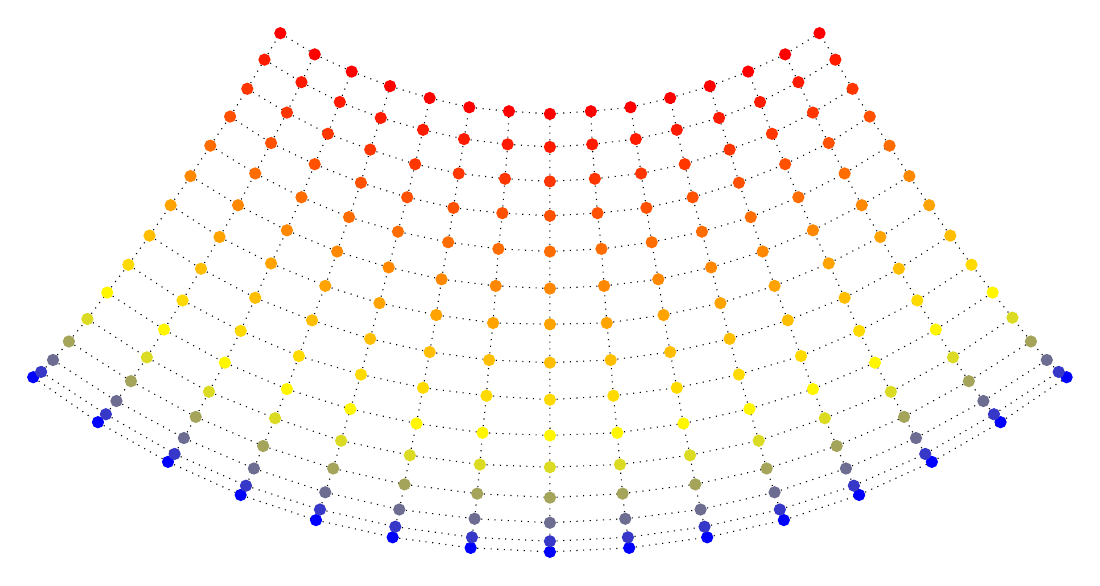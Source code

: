 % This file was created by matlab2tikz v0.2.2.
% Copyright (c) 2008--2012, Nico Schlömer <nico.schloemer@gmail.com>
% All rights reserved.
% 
% The latest updates can be retrieved from
%   http://www.mathworks.com/matlabcentral/fileexchange/22022-matlab2tikz
% where you can also make suggestions and rate matlab2tikz.
% 
% 
% 
\begin{tikzpicture}

% Axis at [0.13 0.11 0.78 0.63]
\begin{axis}[%
view={0}{90},
width=5.167in,
height=4.075in,
scale only axis,
xmin=-0.391, xmax=0.391,
ymin=-0.299, ymax=0.317,
hide x axis,
hide y axis]
\addplot [
color=black,
dotted,
forget plot
]
coordinates{
 (-0.391,-0.055)(-0.385,-0.051) 
};
\addplot [
color=black,
dotted,
forget plot
]
coordinates{
 (-0.385,-0.051)(-0.376,-0.042) 
};
\addplot [
color=black,
dotted,
forget plot
]
coordinates{
 (-0.376,-0.042)(-0.364,-0.028) 
};
\addplot [
color=black,
dotted,
forget plot
]
coordinates{
 (-0.364,-0.028)(-0.35,-0.011) 
};
\addplot [
color=black,
dotted,
forget plot
]
coordinates{
 (-0.35,-0.011)(-0.335,0.009) 
};
\addplot [
color=black,
dotted,
forget plot
]
coordinates{
 (-0.335,0.009)(-0.319,0.03) 
};
\addplot [
color=black,
dotted,
forget plot
]
coordinates{
 (-0.319,0.03)(-0.303,0.052) 
};
\addplot [
color=black,
dotted,
forget plot
]
coordinates{
 (-0.303,0.052)(-0.287,0.075) 
};
\addplot [
color=black,
dotted,
forget plot
]
coordinates{
 (-0.287,0.075)(-0.272,0.097) 
};
\addplot [
color=black,
dotted,
forget plot
]
coordinates{
 (-0.272,0.097)(-0.257,0.12) 
};
\addplot [
color=black,
dotted,
forget plot
]
coordinates{
 (-0.257,0.12)(-0.242,0.142) 
};
\addplot [
color=black,
dotted,
forget plot
]
coordinates{
 (-0.242,0.142)(-0.229,0.163) 
};
\addplot [
color=black,
dotted,
forget plot
]
coordinates{
 (-0.229,0.163)(-0.216,0.185) 
};
\addplot [
color=black,
dotted,
forget plot
]
coordinates{
 (-0.216,0.185)(-0.204,0.205) 
};
\addplot [
color=black,
dotted,
forget plot
]
coordinates{
 (-0.391,-0.055)(-0.342,-0.089) 
};
\addplot [
color=black,
dotted,
forget plot
]
coordinates{
 (-0.385,-0.051)(-0.336,-0.083) 
};
\addplot [
color=black,
dotted,
forget plot
]
coordinates{
 (-0.342,-0.089)(-0.336,-0.083) 
};
\addplot [
color=black,
dotted,
forget plot
]
coordinates{
 (-0.376,-0.042)(-0.328,-0.073) 
};
\addplot [
color=black,
dotted,
forget plot
]
coordinates{
 (-0.336,-0.083)(-0.328,-0.073) 
};
\addplot [
color=black,
dotted,
forget plot
]
coordinates{
 (-0.364,-0.028)(-0.317,-0.058) 
};
\addplot [
color=black,
dotted,
forget plot
]
coordinates{
 (-0.328,-0.073)(-0.317,-0.058) 
};
\addplot [
color=black,
dotted,
forget plot
]
coordinates{
 (-0.35,-0.011)(-0.305,-0.04) 
};
\addplot [
color=black,
dotted,
forget plot
]
coordinates{
 (-0.317,-0.058)(-0.305,-0.04) 
};
\addplot [
color=black,
dotted,
forget plot
]
coordinates{
 (-0.335,0.009)(-0.292,-0.019) 
};
\addplot [
color=black,
dotted,
forget plot
]
coordinates{
 (-0.305,-0.04)(-0.292,-0.019) 
};
\addplot [
color=black,
dotted,
forget plot
]
coordinates{
 (-0.319,0.03)(-0.278,0.003) 
};
\addplot [
color=black,
dotted,
forget plot
]
coordinates{
 (-0.292,-0.019)(-0.278,0.003) 
};
\addplot [
color=black,
dotted,
forget plot
]
coordinates{
 (-0.303,0.052)(-0.264,0.027) 
};
\addplot [
color=black,
dotted,
forget plot
]
coordinates{
 (-0.278,0.003)(-0.264,0.027) 
};
\addplot [
color=black,
dotted,
forget plot
]
coordinates{
 (-0.287,0.075)(-0.25,0.051) 
};
\addplot [
color=black,
dotted,
forget plot
]
coordinates{
 (-0.264,0.027)(-0.25,0.051) 
};
\addplot [
color=black,
dotted,
forget plot
]
coordinates{
 (-0.272,0.097)(-0.236,0.075) 
};
\addplot [
color=black,
dotted,
forget plot
]
coordinates{
 (-0.25,0.051)(-0.236,0.075) 
};
\addplot [
color=black,
dotted,
forget plot
]
coordinates{
 (-0.257,0.12)(-0.223,0.099) 
};
\addplot [
color=black,
dotted,
forget plot
]
coordinates{
 (-0.236,0.075)(-0.223,0.099) 
};
\addplot [
color=black,
dotted,
forget plot
]
coordinates{
 (-0.242,0.142)(-0.211,0.122) 
};
\addplot [
color=black,
dotted,
forget plot
]
coordinates{
 (-0.223,0.099)(-0.211,0.122) 
};
\addplot [
color=black,
dotted,
forget plot
]
coordinates{
 (-0.229,0.163)(-0.199,0.145) 
};
\addplot [
color=black,
dotted,
forget plot
]
coordinates{
 (-0.211,0.122)(-0.199,0.145) 
};
\addplot [
color=black,
dotted,
forget plot
]
coordinates{
 (-0.216,0.185)(-0.188,0.168) 
};
\addplot [
color=black,
dotted,
forget plot
]
coordinates{
 (-0.199,0.145)(-0.188,0.168) 
};
\addplot [
color=black,
dotted,
forget plot
]
coordinates{
 (-0.204,0.205)(-0.178,0.189) 
};
\addplot [
color=black,
dotted,
forget plot
]
coordinates{
 (-0.188,0.168)(-0.178,0.189) 
};
\addplot [
color=black,
dotted,
forget plot
]
coordinates{
 (-0.342,-0.089)(-0.289,-0.119) 
};
\addplot [
color=black,
dotted,
forget plot
]
coordinates{
 (-0.336,-0.083)(-0.284,-0.113) 
};
\addplot [
color=black,
dotted,
forget plot
]
coordinates{
 (-0.289,-0.119)(-0.284,-0.113) 
};
\addplot [
color=black,
dotted,
forget plot
]
coordinates{
 (-0.328,-0.073)(-0.277,-0.101) 
};
\addplot [
color=black,
dotted,
forget plot
]
coordinates{
 (-0.284,-0.113)(-0.277,-0.101) 
};
\addplot [
color=black,
dotted,
forget plot
]
coordinates{
 (-0.317,-0.058)(-0.268,-0.085) 
};
\addplot [
color=black,
dotted,
forget plot
]
coordinates{
 (-0.277,-0.101)(-0.268,-0.085) 
};
\addplot [
color=black,
dotted,
forget plot
]
coordinates{
 (-0.305,-0.04)(-0.258,-0.066) 
};
\addplot [
color=black,
dotted,
forget plot
]
coordinates{
 (-0.268,-0.085)(-0.258,-0.066) 
};
\addplot [
color=black,
dotted,
forget plot
]
coordinates{
 (-0.292,-0.019)(-0.246,-0.044) 
};
\addplot [
color=black,
dotted,
forget plot
]
coordinates{
 (-0.258,-0.066)(-0.246,-0.044) 
};
\addplot [
color=black,
dotted,
forget plot
]
coordinates{
 (-0.278,0.003)(-0.234,-0.02) 
};
\addplot [
color=black,
dotted,
forget plot
]
coordinates{
 (-0.246,-0.044)(-0.234,-0.02) 
};
\addplot [
color=black,
dotted,
forget plot
]
coordinates{
 (-0.264,0.027)(-0.223,0.005) 
};
\addplot [
color=black,
dotted,
forget plot
]
coordinates{
 (-0.234,-0.02)(-0.223,0.005) 
};
\addplot [
color=black,
dotted,
forget plot
]
coordinates{
 (-0.25,0.051)(-0.211,0.031) 
};
\addplot [
color=black,
dotted,
forget plot
]
coordinates{
 (-0.223,0.005)(-0.211,0.031) 
};
\addplot [
color=black,
dotted,
forget plot
]
coordinates{
 (-0.236,0.075)(-0.199,0.056) 
};
\addplot [
color=black,
dotted,
forget plot
]
coordinates{
 (-0.211,0.031)(-0.199,0.056) 
};
\addplot [
color=black,
dotted,
forget plot
]
coordinates{
 (-0.223,0.099)(-0.188,0.081) 
};
\addplot [
color=black,
dotted,
forget plot
]
coordinates{
 (-0.199,0.056)(-0.188,0.081) 
};
\addplot [
color=black,
dotted,
forget plot
]
coordinates{
 (-0.211,0.122)(-0.178,0.106) 
};
\addplot [
color=black,
dotted,
forget plot
]
coordinates{
 (-0.188,0.081)(-0.178,0.106) 
};
\addplot [
color=black,
dotted,
forget plot
]
coordinates{
 (-0.199,0.145)(-0.168,0.129) 
};
\addplot [
color=black,
dotted,
forget plot
]
coordinates{
 (-0.178,0.106)(-0.168,0.129) 
};
\addplot [
color=black,
dotted,
forget plot
]
coordinates{
 (-0.188,0.168)(-0.159,0.153) 
};
\addplot [
color=black,
dotted,
forget plot
]
coordinates{
 (-0.168,0.129)(-0.159,0.153) 
};
\addplot [
color=black,
dotted,
forget plot
]
coordinates{
 (-0.178,0.189)(-0.15,0.176) 
};
\addplot [
color=black,
dotted,
forget plot
]
coordinates{
 (-0.159,0.153)(-0.15,0.176) 
};
\addplot [
color=black,
dotted,
forget plot
]
coordinates{
 (-0.289,-0.119)(-0.234,-0.144) 
};
\addplot [
color=black,
dotted,
forget plot
]
coordinates{
 (-0.284,-0.113)(-0.23,-0.137) 
};
\addplot [
color=black,
dotted,
forget plot
]
coordinates{
 (-0.234,-0.144)(-0.23,-0.137) 
};
\addplot [
color=black,
dotted,
forget plot
]
coordinates{
 (-0.277,-0.101)(-0.224,-0.124) 
};
\addplot [
color=black,
dotted,
forget plot
]
coordinates{
 (-0.23,-0.137)(-0.224,-0.124) 
};
\addplot [
color=black,
dotted,
forget plot
]
coordinates{
 (-0.268,-0.085)(-0.217,-0.107) 
};
\addplot [
color=black,
dotted,
forget plot
]
coordinates{
 (-0.224,-0.124)(-0.217,-0.107) 
};
\addplot [
color=black,
dotted,
forget plot
]
coordinates{
 (-0.258,-0.066)(-0.208,-0.086) 
};
\addplot [
color=black,
dotted,
forget plot
]
coordinates{
 (-0.217,-0.107)(-0.208,-0.086) 
};
\addplot [
color=black,
dotted,
forget plot
]
coordinates{
 (-0.246,-0.044)(-0.199,-0.064) 
};
\addplot [
color=black,
dotted,
forget plot
]
coordinates{
 (-0.208,-0.086)(-0.199,-0.064) 
};
\addplot [
color=black,
dotted,
forget plot
]
coordinates{
 (-0.234,-0.02)(-0.19,-0.039) 
};
\addplot [
color=black,
dotted,
forget plot
]
coordinates{
 (-0.199,-0.064)(-0.19,-0.039) 
};
\addplot [
color=black,
dotted,
forget plot
]
coordinates{
 (-0.223,0.005)(-0.18,-0.012) 
};
\addplot [
color=black,
dotted,
forget plot
]
coordinates{
 (-0.19,-0.039)(-0.18,-0.012) 
};
\addplot [
color=black,
dotted,
forget plot
]
coordinates{
 (-0.211,0.031)(-0.17,0.014) 
};
\addplot [
color=black,
dotted,
forget plot
]
coordinates{
 (-0.18,-0.012)(-0.17,0.014) 
};
\addplot [
color=black,
dotted,
forget plot
]
coordinates{
 (-0.199,0.056)(-0.161,0.04) 
};
\addplot [
color=black,
dotted,
forget plot
]
coordinates{
 (-0.17,0.014)(-0.161,0.04) 
};
\addplot [
color=black,
dotted,
forget plot
]
coordinates{
 (-0.188,0.081)(-0.152,0.066) 
};
\addplot [
color=black,
dotted,
forget plot
]
coordinates{
 (-0.161,0.04)(-0.152,0.066) 
};
\addplot [
color=black,
dotted,
forget plot
]
coordinates{
 (-0.178,0.106)(-0.143,0.092) 
};
\addplot [
color=black,
dotted,
forget plot
]
coordinates{
 (-0.152,0.066)(-0.143,0.092) 
};
\addplot [
color=black,
dotted,
forget plot
]
coordinates{
 (-0.168,0.129)(-0.136,0.117) 
};
\addplot [
color=black,
dotted,
forget plot
]
coordinates{
 (-0.143,0.092)(-0.136,0.117) 
};
\addplot [
color=black,
dotted,
forget plot
]
coordinates{
 (-0.159,0.153)(-0.128,0.141) 
};
\addplot [
color=black,
dotted,
forget plot
]
coordinates{
 (-0.136,0.117)(-0.128,0.141) 
};
\addplot [
color=black,
dotted,
forget plot
]
coordinates{
 (-0.15,0.176)(-0.121,0.165) 
};
\addplot [
color=black,
dotted,
forget plot
]
coordinates{
 (-0.128,0.141)(-0.121,0.165) 
};
\addplot [
color=black,
dotted,
forget plot
]
coordinates{
 (-0.234,-0.144)(-0.177,-0.163) 
};
\addplot [
color=black,
dotted,
forget plot
]
coordinates{
 (-0.23,-0.137)(-0.174,-0.155) 
};
\addplot [
color=black,
dotted,
forget plot
]
coordinates{
 (-0.177,-0.163)(-0.174,-0.155) 
};
\addplot [
color=black,
dotted,
forget plot
]
coordinates{
 (-0.224,-0.124)(-0.17,-0.142) 
};
\addplot [
color=black,
dotted,
forget plot
]
coordinates{
 (-0.174,-0.155)(-0.17,-0.142) 
};
\addplot [
color=black,
dotted,
forget plot
]
coordinates{
 (-0.217,-0.107)(-0.164,-0.124) 
};
\addplot [
color=black,
dotted,
forget plot
]
coordinates{
 (-0.17,-0.142)(-0.164,-0.124) 
};
\addplot [
color=black,
dotted,
forget plot
]
coordinates{
 (-0.208,-0.086)(-0.158,-0.103) 
};
\addplot [
color=black,
dotted,
forget plot
]
coordinates{
 (-0.164,-0.124)(-0.158,-0.103) 
};
\addplot [
color=black,
dotted,
forget plot
]
coordinates{
 (-0.199,-0.064)(-0.151,-0.079) 
};
\addplot [
color=black,
dotted,
forget plot
]
coordinates{
 (-0.158,-0.103)(-0.151,-0.079) 
};
\addplot [
color=black,
dotted,
forget plot
]
coordinates{
 (-0.19,-0.039)(-0.143,-0.053) 
};
\addplot [
color=black,
dotted,
forget plot
]
coordinates{
 (-0.151,-0.079)(-0.143,-0.053) 
};
\addplot [
color=black,
dotted,
forget plot
]
coordinates{
 (-0.18,-0.012)(-0.136,-0.026) 
};
\addplot [
color=black,
dotted,
forget plot
]
coordinates{
 (-0.143,-0.053)(-0.136,-0.026) 
};
\addplot [
color=black,
dotted,
forget plot
]
coordinates{
 (-0.17,0.014)(-0.129,0.001) 
};
\addplot [
color=black,
dotted,
forget plot
]
coordinates{
 (-0.136,-0.026)(-0.129,0.001) 
};
\addplot [
color=black,
dotted,
forget plot
]
coordinates{
 (-0.161,0.04)(-0.122,0.028) 
};
\addplot [
color=black,
dotted,
forget plot
]
coordinates{
 (-0.129,0.001)(-0.122,0.028) 
};
\addplot [
color=black,
dotted,
forget plot
]
coordinates{
 (-0.152,0.066)(-0.115,0.055) 
};
\addplot [
color=black,
dotted,
forget plot
]
coordinates{
 (-0.122,0.028)(-0.115,0.055) 
};
\addplot [
color=black,
dotted,
forget plot
]
coordinates{
 (-0.143,0.092)(-0.108,0.081) 
};
\addplot [
color=black,
dotted,
forget plot
]
coordinates{
 (-0.115,0.055)(-0.108,0.081) 
};
\addplot [
color=black,
dotted,
forget plot
]
coordinates{
 (-0.136,0.117)(-0.102,0.106) 
};
\addplot [
color=black,
dotted,
forget plot
]
coordinates{
 (-0.108,0.081)(-0.102,0.106) 
};
\addplot [
color=black,
dotted,
forget plot
]
coordinates{
 (-0.128,0.141)(-0.096,0.132) 
};
\addplot [
color=black,
dotted,
forget plot
]
coordinates{
 (-0.102,0.106)(-0.096,0.132) 
};
\addplot [
color=black,
dotted,
forget plot
]
coordinates{
 (-0.121,0.165)(-0.091,0.156) 
};
\addplot [
color=black,
dotted,
forget plot
]
coordinates{
 (-0.096,0.132)(-0.091,0.156) 
};
\addplot [
color=black,
dotted,
forget plot
]
coordinates{
 (-0.177,-0.163)(-0.119,-0.176) 
};
\addplot [
color=black,
dotted,
forget plot
]
coordinates{
 (-0.174,-0.155)(-0.117,-0.168) 
};
\addplot [
color=black,
dotted,
forget plot
]
coordinates{
 (-0.119,-0.176)(-0.117,-0.168) 
};
\addplot [
color=black,
dotted,
forget plot
]
coordinates{
 (-0.17,-0.142)(-0.114,-0.155) 
};
\addplot [
color=black,
dotted,
forget plot
]
coordinates{
 (-0.117,-0.168)(-0.114,-0.155) 
};
\addplot [
color=black,
dotted,
forget plot
]
coordinates{
 (-0.164,-0.124)(-0.11,-0.136) 
};
\addplot [
color=black,
dotted,
forget plot
]
coordinates{
 (-0.114,-0.155)(-0.11,-0.136) 
};
\addplot [
color=black,
dotted,
forget plot
]
coordinates{
 (-0.158,-0.103)(-0.106,-0.114) 
};
\addplot [
color=black,
dotted,
forget plot
]
coordinates{
 (-0.11,-0.136)(-0.106,-0.114) 
};
\addplot [
color=black,
dotted,
forget plot
]
coordinates{
 (-0.151,-0.079)(-0.101,-0.09) 
};
\addplot [
color=black,
dotted,
forget plot
]
coordinates{
 (-0.106,-0.114)(-0.101,-0.09) 
};
\addplot [
color=black,
dotted,
forget plot
]
coordinates{
 (-0.143,-0.053)(-0.096,-0.063) 
};
\addplot [
color=black,
dotted,
forget plot
]
coordinates{
 (-0.101,-0.09)(-0.096,-0.063) 
};
\addplot [
color=black,
dotted,
forget plot
]
coordinates{
 (-0.136,-0.026)(-0.091,-0.036) 
};
\addplot [
color=black,
dotted,
forget plot
]
coordinates{
 (-0.096,-0.063)(-0.091,-0.036) 
};
\addplot [
color=black,
dotted,
forget plot
]
coordinates{
 (-0.129,0.001)(-0.086,-0.008) 
};
\addplot [
color=black,
dotted,
forget plot
]
coordinates{
 (-0.091,-0.036)(-0.086,-0.008) 
};
\addplot [
color=black,
dotted,
forget plot
]
coordinates{
 (-0.122,0.028)(-0.082,0.019) 
};
\addplot [
color=black,
dotted,
forget plot
]
coordinates{
 (-0.086,-0.008)(-0.082,0.019) 
};
\addplot [
color=black,
dotted,
forget plot
]
coordinates{
 (-0.115,0.055)(-0.077,0.047) 
};
\addplot [
color=black,
dotted,
forget plot
]
coordinates{
 (-0.082,0.019)(-0.077,0.047) 
};
\addplot [
color=black,
dotted,
forget plot
]
coordinates{
 (-0.108,0.081)(-0.073,0.073) 
};
\addplot [
color=black,
dotted,
forget plot
]
coordinates{
 (-0.077,0.047)(-0.073,0.073) 
};
\addplot [
color=black,
dotted,
forget plot
]
coordinates{
 (-0.102,0.106)(-0.069,0.099) 
};
\addplot [
color=black,
dotted,
forget plot
]
coordinates{
 (-0.073,0.073)(-0.069,0.099) 
};
\addplot [
color=black,
dotted,
forget plot
]
coordinates{
 (-0.096,0.132)(-0.065,0.125) 
};
\addplot [
color=black,
dotted,
forget plot
]
coordinates{
 (-0.069,0.099)(-0.065,0.125) 
};
\addplot [
color=black,
dotted,
forget plot
]
coordinates{
 (-0.091,0.156)(-0.061,0.149) 
};
\addplot [
color=black,
dotted,
forget plot
]
coordinates{
 (-0.065,0.125)(-0.061,0.149) 
};
\addplot [
color=black,
dotted,
forget plot
]
coordinates{
 (-0.119,-0.176)(-0.06,-0.184) 
};
\addplot [
color=black,
dotted,
forget plot
]
coordinates{
 (-0.117,-0.168)(-0.059,-0.176) 
};
\addplot [
color=black,
dotted,
forget plot
]
coordinates{
 (-0.06,-0.184)(-0.059,-0.176) 
};
\addplot [
color=black,
dotted,
forget plot
]
coordinates{
 (-0.114,-0.155)(-0.057,-0.162) 
};
\addplot [
color=black,
dotted,
forget plot
]
coordinates{
 (-0.059,-0.176)(-0.057,-0.162) 
};
\addplot [
color=black,
dotted,
forget plot
]
coordinates{
 (-0.11,-0.136)(-0.055,-0.143) 
};
\addplot [
color=black,
dotted,
forget plot
]
coordinates{
 (-0.057,-0.162)(-0.055,-0.143) 
};
\addplot [
color=black,
dotted,
forget plot
]
coordinates{
 (-0.106,-0.114)(-0.053,-0.121) 
};
\addplot [
color=black,
dotted,
forget plot
]
coordinates{
 (-0.055,-0.143)(-0.053,-0.121) 
};
\addplot [
color=black,
dotted,
forget plot
]
coordinates{
 (-0.101,-0.09)(-0.051,-0.097) 
};
\addplot [
color=black,
dotted,
forget plot
]
coordinates{
 (-0.053,-0.121)(-0.051,-0.097) 
};
\addplot [
color=black,
dotted,
forget plot
]
coordinates{
 (-0.096,-0.063)(-0.048,-0.069) 
};
\addplot [
color=black,
dotted,
forget plot
]
coordinates{
 (-0.051,-0.097)(-0.048,-0.069) 
};
\addplot [
color=black,
dotted,
forget plot
]
coordinates{
 (-0.091,-0.036)(-0.046,-0.042) 
};
\addplot [
color=black,
dotted,
forget plot
]
coordinates{
 (-0.048,-0.069)(-0.046,-0.042) 
};
\addplot [
color=black,
dotted,
forget plot
]
coordinates{
 (-0.086,-0.008)(-0.043,-0.014) 
};
\addplot [
color=black,
dotted,
forget plot
]
coordinates{
 (-0.046,-0.042)(-0.043,-0.014) 
};
\addplot [
color=black,
dotted,
forget plot
]
coordinates{
 (-0.082,0.019)(-0.041,0.014) 
};
\addplot [
color=black,
dotted,
forget plot
]
coordinates{
 (-0.043,-0.014)(-0.041,0.014) 
};
\addplot [
color=black,
dotted,
forget plot
]
coordinates{
 (-0.077,0.047)(-0.039,0.042) 
};
\addplot [
color=black,
dotted,
forget plot
]
coordinates{
 (-0.041,0.014)(-0.039,0.042) 
};
\addplot [
color=black,
dotted,
forget plot
]
coordinates{
 (-0.073,0.073)(-0.036,0.069) 
};
\addplot [
color=black,
dotted,
forget plot
]
coordinates{
 (-0.039,0.042)(-0.036,0.069) 
};
\addplot [
color=black,
dotted,
forget plot
]
coordinates{
 (-0.069,0.099)(-0.034,0.095) 
};
\addplot [
color=black,
dotted,
forget plot
]
coordinates{
 (-0.036,0.069)(-0.034,0.095) 
};
\addplot [
color=black,
dotted,
forget plot
]
coordinates{
 (-0.065,0.125)(-0.032,0.121) 
};
\addplot [
color=black,
dotted,
forget plot
]
coordinates{
 (-0.034,0.095)(-0.032,0.121) 
};
\addplot [
color=black,
dotted,
forget plot
]
coordinates{
 (-0.061,0.149)(-0.031,0.146) 
};
\addplot [
color=black,
dotted,
forget plot
]
coordinates{
 (-0.032,0.121)(-0.031,0.146) 
};
\addplot [
color=black,
dotted,
forget plot
]
coordinates{
 (-0.06,-0.184)(1.652e-07,-0.187) 
};
\addplot [
color=black,
dotted,
forget plot
]
coordinates{
 (-0.059,-0.176)(-8.723e-07,-0.179) 
};
\addplot [
color=black,
dotted,
forget plot
]
coordinates{
 (1.652e-07,-0.187)(-8.723e-07,-0.179) 
};
\addplot [
color=black,
dotted,
forget plot
]
coordinates{
 (-0.057,-0.162)(-1.605e-06,-0.165) 
};
\addplot [
color=black,
dotted,
forget plot
]
coordinates{
 (-8.723e-07,-0.179)(-1.605e-06,-0.165) 
};
\addplot [
color=black,
dotted,
forget plot
]
coordinates{
 (-0.055,-0.143)(2.128e-05,-0.146) 
};
\addplot [
color=black,
dotted,
forget plot
]
coordinates{
 (-1.605e-06,-0.165)(2.128e-05,-0.146) 
};
\addplot [
color=black,
dotted,
forget plot
]
coordinates{
 (-0.053,-0.121)(-4.146e-06,-0.123) 
};
\addplot [
color=black,
dotted,
forget plot
]
coordinates{
 (2.128e-05,-0.146)(-4.146e-06,-0.123) 
};
\addplot [
color=black,
dotted,
forget plot
]
coordinates{
 (-0.051,-0.097)(2.948e-05,-0.099) 
};
\addplot [
color=black,
dotted,
forget plot
]
coordinates{
 (-4.146e-06,-0.123)(2.948e-05,-0.099) 
};
\addplot [
color=black,
dotted,
forget plot
]
coordinates{
 (-0.048,-0.069)(-7.825e-06,-0.072) 
};
\addplot [
color=black,
dotted,
forget plot
]
coordinates{
 (2.948e-05,-0.099)(-7.825e-06,-0.072) 
};
\addplot [
color=black,
dotted,
forget plot
]
coordinates{
 (-0.046,-0.042)(1.774e-05,-0.044) 
};
\addplot [
color=black,
dotted,
forget plot
]
coordinates{
 (-7.825e-06,-0.072)(1.774e-05,-0.044) 
};
\addplot [
color=black,
dotted,
forget plot
]
coordinates{
 (-0.043,-0.014)(1.406e-05,-0.015) 
};
\addplot [
color=black,
dotted,
forget plot
]
coordinates{
 (1.774e-05,-0.044)(1.406e-05,-0.015) 
};
\addplot [
color=black,
dotted,
forget plot
]
coordinates{
 (-0.041,0.014)(5.894e-06,0.012) 
};
\addplot [
color=black,
dotted,
forget plot
]
coordinates{
 (1.406e-05,-0.015)(5.894e-06,0.012) 
};
\addplot [
color=black,
dotted,
forget plot
]
coordinates{
 (-0.039,0.042)(-6.64e-06,0.04) 
};
\addplot [
color=black,
dotted,
forget plot
]
coordinates{
 (5.894e-06,0.012)(-6.64e-06,0.04) 
};
\addplot [
color=black,
dotted,
forget plot
]
coordinates{
 (-0.036,0.069)(-9.546e-06,0.067) 
};
\addplot [
color=black,
dotted,
forget plot
]
coordinates{
 (-6.64e-06,0.04)(-9.546e-06,0.067) 
};
\addplot [
color=black,
dotted,
forget plot
]
coordinates{
 (-0.034,0.095)(-1.411e-05,0.093) 
};
\addplot [
color=black,
dotted,
forget plot
]
coordinates{
 (-9.546e-06,0.067)(-1.411e-05,0.093) 
};
\addplot [
color=black,
dotted,
forget plot
]
coordinates{
 (-0.032,0.121)(-9.096e-06,0.119) 
};
\addplot [
color=black,
dotted,
forget plot
]
coordinates{
 (-1.411e-05,0.093)(-9.096e-06,0.119) 
};
\addplot [
color=black,
dotted,
forget plot
]
coordinates{
 (-0.031,0.146)(-5.397e-06,0.144) 
};
\addplot [
color=black,
dotted,
forget plot
]
coordinates{
 (-9.096e-06,0.119)(-5.397e-06,0.144) 
};
\addplot [
color=black,
dotted,
forget plot
]
coordinates{
 (1.652e-07,-0.187)(0.06,-0.184) 
};
\addplot [
color=black,
dotted,
forget plot
]
coordinates{
 (-8.723e-07,-0.179)(0.059,-0.176) 
};
\addplot [
color=black,
dotted,
forget plot
]
coordinates{
 (0.06,-0.184)(0.059,-0.176) 
};
\addplot [
color=black,
dotted,
forget plot
]
coordinates{
 (-1.605e-06,-0.165)(0.057,-0.162) 
};
\addplot [
color=black,
dotted,
forget plot
]
coordinates{
 (0.059,-0.176)(0.057,-0.162) 
};
\addplot [
color=black,
dotted,
forget plot
]
coordinates{
 (2.128e-05,-0.146)(0.055,-0.143) 
};
\addplot [
color=black,
dotted,
forget plot
]
coordinates{
 (0.057,-0.162)(0.055,-0.143) 
};
\addplot [
color=black,
dotted,
forget plot
]
coordinates{
 (-4.146e-06,-0.123)(0.053,-0.121) 
};
\addplot [
color=black,
dotted,
forget plot
]
coordinates{
 (0.055,-0.143)(0.053,-0.121) 
};
\addplot [
color=black,
dotted,
forget plot
]
coordinates{
 (2.948e-05,-0.099)(0.051,-0.097) 
};
\addplot [
color=black,
dotted,
forget plot
]
coordinates{
 (0.053,-0.121)(0.051,-0.097) 
};
\addplot [
color=black,
dotted,
forget plot
]
coordinates{
 (-7.825e-06,-0.072)(0.048,-0.069) 
};
\addplot [
color=black,
dotted,
forget plot
]
coordinates{
 (0.051,-0.097)(0.048,-0.069) 
};
\addplot [
color=black,
dotted,
forget plot
]
coordinates{
 (1.774e-05,-0.044)(0.046,-0.042) 
};
\addplot [
color=black,
dotted,
forget plot
]
coordinates{
 (0.048,-0.069)(0.046,-0.042) 
};
\addplot [
color=black,
dotted,
forget plot
]
coordinates{
 (1.406e-05,-0.015)(0.043,-0.014) 
};
\addplot [
color=black,
dotted,
forget plot
]
coordinates{
 (0.046,-0.042)(0.043,-0.014) 
};
\addplot [
color=black,
dotted,
forget plot
]
coordinates{
 (5.894e-06,0.012)(0.041,0.014) 
};
\addplot [
color=black,
dotted,
forget plot
]
coordinates{
 (0.043,-0.014)(0.041,0.014) 
};
\addplot [
color=black,
dotted,
forget plot
]
coordinates{
 (-6.64e-06,0.04)(0.039,0.042) 
};
\addplot [
color=black,
dotted,
forget plot
]
coordinates{
 (0.041,0.014)(0.039,0.042) 
};
\addplot [
color=black,
dotted,
forget plot
]
coordinates{
 (-9.546e-06,0.067)(0.036,0.069) 
};
\addplot [
color=black,
dotted,
forget plot
]
coordinates{
 (0.039,0.042)(0.036,0.069) 
};
\addplot [
color=black,
dotted,
forget plot
]
coordinates{
 (-1.411e-05,0.093)(0.034,0.095) 
};
\addplot [
color=black,
dotted,
forget plot
]
coordinates{
 (0.036,0.069)(0.034,0.095) 
};
\addplot [
color=black,
dotted,
forget plot
]
coordinates{
 (-9.096e-06,0.119)(0.032,0.121) 
};
\addplot [
color=black,
dotted,
forget plot
]
coordinates{
 (0.034,0.095)(0.032,0.121) 
};
\addplot [
color=black,
dotted,
forget plot
]
coordinates{
 (-5.397e-06,0.144)(0.031,0.146) 
};
\addplot [
color=black,
dotted,
forget plot
]
coordinates{
 (0.032,0.121)(0.031,0.146) 
};
\addplot [
color=black,
dotted,
forget plot
]
coordinates{
 (0.06,-0.184)(0.119,-0.176) 
};
\addplot [
color=black,
dotted,
forget plot
]
coordinates{
 (0.059,-0.176)(0.117,-0.168) 
};
\addplot [
color=black,
dotted,
forget plot
]
coordinates{
 (0.119,-0.176)(0.117,-0.168) 
};
\addplot [
color=black,
dotted,
forget plot
]
coordinates{
 (0.057,-0.162)(0.114,-0.155) 
};
\addplot [
color=black,
dotted,
forget plot
]
coordinates{
 (0.117,-0.168)(0.114,-0.155) 
};
\addplot [
color=black,
dotted,
forget plot
]
coordinates{
 (0.055,-0.143)(0.11,-0.136) 
};
\addplot [
color=black,
dotted,
forget plot
]
coordinates{
 (0.114,-0.155)(0.11,-0.136) 
};
\addplot [
color=black,
dotted,
forget plot
]
coordinates{
 (0.053,-0.121)(0.106,-0.114) 
};
\addplot [
color=black,
dotted,
forget plot
]
coordinates{
 (0.11,-0.136)(0.106,-0.114) 
};
\addplot [
color=black,
dotted,
forget plot
]
coordinates{
 (0.051,-0.097)(0.101,-0.09) 
};
\addplot [
color=black,
dotted,
forget plot
]
coordinates{
 (0.106,-0.114)(0.101,-0.09) 
};
\addplot [
color=black,
dotted,
forget plot
]
coordinates{
 (0.048,-0.069)(0.096,-0.063) 
};
\addplot [
color=black,
dotted,
forget plot
]
coordinates{
 (0.101,-0.09)(0.096,-0.063) 
};
\addplot [
color=black,
dotted,
forget plot
]
coordinates{
 (0.046,-0.042)(0.091,-0.036) 
};
\addplot [
color=black,
dotted,
forget plot
]
coordinates{
 (0.096,-0.063)(0.091,-0.036) 
};
\addplot [
color=black,
dotted,
forget plot
]
coordinates{
 (0.043,-0.014)(0.086,-0.008) 
};
\addplot [
color=black,
dotted,
forget plot
]
coordinates{
 (0.091,-0.036)(0.086,-0.008) 
};
\addplot [
color=black,
dotted,
forget plot
]
coordinates{
 (0.041,0.014)(0.082,0.019) 
};
\addplot [
color=black,
dotted,
forget plot
]
coordinates{
 (0.086,-0.008)(0.082,0.019) 
};
\addplot [
color=black,
dotted,
forget plot
]
coordinates{
 (0.039,0.042)(0.077,0.047) 
};
\addplot [
color=black,
dotted,
forget plot
]
coordinates{
 (0.082,0.019)(0.077,0.047) 
};
\addplot [
color=black,
dotted,
forget plot
]
coordinates{
 (0.036,0.069)(0.073,0.073) 
};
\addplot [
color=black,
dotted,
forget plot
]
coordinates{
 (0.077,0.047)(0.073,0.073) 
};
\addplot [
color=black,
dotted,
forget plot
]
coordinates{
 (0.034,0.095)(0.069,0.099) 
};
\addplot [
color=black,
dotted,
forget plot
]
coordinates{
 (0.073,0.073)(0.069,0.099) 
};
\addplot [
color=black,
dotted,
forget plot
]
coordinates{
 (0.032,0.121)(0.065,0.125) 
};
\addplot [
color=black,
dotted,
forget plot
]
coordinates{
 (0.069,0.099)(0.065,0.125) 
};
\addplot [
color=black,
dotted,
forget plot
]
coordinates{
 (0.031,0.146)(0.061,0.149) 
};
\addplot [
color=black,
dotted,
forget plot
]
coordinates{
 (0.065,0.125)(0.061,0.149) 
};
\addplot [
color=black,
dotted,
forget plot
]
coordinates{
 (0.119,-0.176)(0.177,-0.163) 
};
\addplot [
color=black,
dotted,
forget plot
]
coordinates{
 (0.117,-0.168)(0.174,-0.155) 
};
\addplot [
color=black,
dotted,
forget plot
]
coordinates{
 (0.177,-0.163)(0.174,-0.155) 
};
\addplot [
color=black,
dotted,
forget plot
]
coordinates{
 (0.114,-0.155)(0.17,-0.142) 
};
\addplot [
color=black,
dotted,
forget plot
]
coordinates{
 (0.174,-0.155)(0.17,-0.142) 
};
\addplot [
color=black,
dotted,
forget plot
]
coordinates{
 (0.11,-0.136)(0.164,-0.124) 
};
\addplot [
color=black,
dotted,
forget plot
]
coordinates{
 (0.17,-0.142)(0.164,-0.124) 
};
\addplot [
color=black,
dotted,
forget plot
]
coordinates{
 (0.106,-0.114)(0.158,-0.103) 
};
\addplot [
color=black,
dotted,
forget plot
]
coordinates{
 (0.164,-0.124)(0.158,-0.103) 
};
\addplot [
color=black,
dotted,
forget plot
]
coordinates{
 (0.101,-0.09)(0.151,-0.079) 
};
\addplot [
color=black,
dotted,
forget plot
]
coordinates{
 (0.158,-0.103)(0.151,-0.079) 
};
\addplot [
color=black,
dotted,
forget plot
]
coordinates{
 (0.096,-0.063)(0.143,-0.053) 
};
\addplot [
color=black,
dotted,
forget plot
]
coordinates{
 (0.151,-0.079)(0.143,-0.053) 
};
\addplot [
color=black,
dotted,
forget plot
]
coordinates{
 (0.091,-0.036)(0.136,-0.026) 
};
\addplot [
color=black,
dotted,
forget plot
]
coordinates{
 (0.143,-0.053)(0.136,-0.026) 
};
\addplot [
color=black,
dotted,
forget plot
]
coordinates{
 (0.086,-0.008)(0.129,0.001) 
};
\addplot [
color=black,
dotted,
forget plot
]
coordinates{
 (0.136,-0.026)(0.129,0.001) 
};
\addplot [
color=black,
dotted,
forget plot
]
coordinates{
 (0.082,0.019)(0.122,0.028) 
};
\addplot [
color=black,
dotted,
forget plot
]
coordinates{
 (0.129,0.001)(0.122,0.028) 
};
\addplot [
color=black,
dotted,
forget plot
]
coordinates{
 (0.077,0.047)(0.115,0.055) 
};
\addplot [
color=black,
dotted,
forget plot
]
coordinates{
 (0.122,0.028)(0.115,0.055) 
};
\addplot [
color=black,
dotted,
forget plot
]
coordinates{
 (0.073,0.073)(0.108,0.081) 
};
\addplot [
color=black,
dotted,
forget plot
]
coordinates{
 (0.115,0.055)(0.108,0.081) 
};
\addplot [
color=black,
dotted,
forget plot
]
coordinates{
 (0.069,0.099)(0.102,0.106) 
};
\addplot [
color=black,
dotted,
forget plot
]
coordinates{
 (0.108,0.081)(0.102,0.106) 
};
\addplot [
color=black,
dotted,
forget plot
]
coordinates{
 (0.065,0.125)(0.096,0.132) 
};
\addplot [
color=black,
dotted,
forget plot
]
coordinates{
 (0.102,0.106)(0.096,0.132) 
};
\addplot [
color=black,
dotted,
forget plot
]
coordinates{
 (0.061,0.149)(0.091,0.156) 
};
\addplot [
color=black,
dotted,
forget plot
]
coordinates{
 (0.096,0.132)(0.091,0.156) 
};
\addplot [
color=black,
dotted,
forget plot
]
coordinates{
 (0.177,-0.163)(0.234,-0.144) 
};
\addplot [
color=black,
dotted,
forget plot
]
coordinates{
 (0.174,-0.155)(0.23,-0.137) 
};
\addplot [
color=black,
dotted,
forget plot
]
coordinates{
 (0.234,-0.144)(0.23,-0.137) 
};
\addplot [
color=black,
dotted,
forget plot
]
coordinates{
 (0.17,-0.142)(0.224,-0.124) 
};
\addplot [
color=black,
dotted,
forget plot
]
coordinates{
 (0.23,-0.137)(0.224,-0.124) 
};
\addplot [
color=black,
dotted,
forget plot
]
coordinates{
 (0.164,-0.124)(0.217,-0.107) 
};
\addplot [
color=black,
dotted,
forget plot
]
coordinates{
 (0.224,-0.124)(0.217,-0.107) 
};
\addplot [
color=black,
dotted,
forget plot
]
coordinates{
 (0.158,-0.103)(0.208,-0.086) 
};
\addplot [
color=black,
dotted,
forget plot
]
coordinates{
 (0.217,-0.107)(0.208,-0.086) 
};
\addplot [
color=black,
dotted,
forget plot
]
coordinates{
 (0.151,-0.079)(0.199,-0.064) 
};
\addplot [
color=black,
dotted,
forget plot
]
coordinates{
 (0.208,-0.086)(0.199,-0.064) 
};
\addplot [
color=black,
dotted,
forget plot
]
coordinates{
 (0.143,-0.053)(0.19,-0.039) 
};
\addplot [
color=black,
dotted,
forget plot
]
coordinates{
 (0.199,-0.064)(0.19,-0.039) 
};
\addplot [
color=black,
dotted,
forget plot
]
coordinates{
 (0.136,-0.026)(0.18,-0.012) 
};
\addplot [
color=black,
dotted,
forget plot
]
coordinates{
 (0.19,-0.039)(0.18,-0.012) 
};
\addplot [
color=black,
dotted,
forget plot
]
coordinates{
 (0.129,0.001)(0.17,0.014) 
};
\addplot [
color=black,
dotted,
forget plot
]
coordinates{
 (0.18,-0.012)(0.17,0.014) 
};
\addplot [
color=black,
dotted,
forget plot
]
coordinates{
 (0.122,0.028)(0.161,0.04) 
};
\addplot [
color=black,
dotted,
forget plot
]
coordinates{
 (0.17,0.014)(0.161,0.04) 
};
\addplot [
color=black,
dotted,
forget plot
]
coordinates{
 (0.115,0.055)(0.152,0.066) 
};
\addplot [
color=black,
dotted,
forget plot
]
coordinates{
 (0.161,0.04)(0.152,0.066) 
};
\addplot [
color=black,
dotted,
forget plot
]
coordinates{
 (0.108,0.081)(0.143,0.092) 
};
\addplot [
color=black,
dotted,
forget plot
]
coordinates{
 (0.152,0.066)(0.143,0.092) 
};
\addplot [
color=black,
dotted,
forget plot
]
coordinates{
 (0.102,0.106)(0.136,0.117) 
};
\addplot [
color=black,
dotted,
forget plot
]
coordinates{
 (0.143,0.092)(0.136,0.117) 
};
\addplot [
color=black,
dotted,
forget plot
]
coordinates{
 (0.096,0.132)(0.128,0.141) 
};
\addplot [
color=black,
dotted,
forget plot
]
coordinates{
 (0.136,0.117)(0.128,0.141) 
};
\addplot [
color=black,
dotted,
forget plot
]
coordinates{
 (0.091,0.156)(0.121,0.165) 
};
\addplot [
color=black,
dotted,
forget plot
]
coordinates{
 (0.128,0.141)(0.121,0.165) 
};
\addplot [
color=black,
dotted,
forget plot
]
coordinates{
 (0.234,-0.144)(0.289,-0.119) 
};
\addplot [
color=black,
dotted,
forget plot
]
coordinates{
 (0.23,-0.137)(0.284,-0.113) 
};
\addplot [
color=black,
dotted,
forget plot
]
coordinates{
 (0.289,-0.119)(0.284,-0.113) 
};
\addplot [
color=black,
dotted,
forget plot
]
coordinates{
 (0.224,-0.124)(0.277,-0.101) 
};
\addplot [
color=black,
dotted,
forget plot
]
coordinates{
 (0.284,-0.113)(0.277,-0.101) 
};
\addplot [
color=black,
dotted,
forget plot
]
coordinates{
 (0.217,-0.107)(0.268,-0.085) 
};
\addplot [
color=black,
dotted,
forget plot
]
coordinates{
 (0.277,-0.101)(0.268,-0.085) 
};
\addplot [
color=black,
dotted,
forget plot
]
coordinates{
 (0.208,-0.086)(0.258,-0.066) 
};
\addplot [
color=black,
dotted,
forget plot
]
coordinates{
 (0.268,-0.085)(0.258,-0.066) 
};
\addplot [
color=black,
dotted,
forget plot
]
coordinates{
 (0.199,-0.064)(0.246,-0.044) 
};
\addplot [
color=black,
dotted,
forget plot
]
coordinates{
 (0.258,-0.066)(0.246,-0.044) 
};
\addplot [
color=black,
dotted,
forget plot
]
coordinates{
 (0.19,-0.039)(0.234,-0.02) 
};
\addplot [
color=black,
dotted,
forget plot
]
coordinates{
 (0.246,-0.044)(0.234,-0.02) 
};
\addplot [
color=black,
dotted,
forget plot
]
coordinates{
 (0.18,-0.012)(0.223,0.005) 
};
\addplot [
color=black,
dotted,
forget plot
]
coordinates{
 (0.234,-0.02)(0.223,0.005) 
};
\addplot [
color=black,
dotted,
forget plot
]
coordinates{
 (0.17,0.014)(0.211,0.031) 
};
\addplot [
color=black,
dotted,
forget plot
]
coordinates{
 (0.223,0.005)(0.211,0.031) 
};
\addplot [
color=black,
dotted,
forget plot
]
coordinates{
 (0.161,0.04)(0.199,0.056) 
};
\addplot [
color=black,
dotted,
forget plot
]
coordinates{
 (0.211,0.031)(0.199,0.056) 
};
\addplot [
color=black,
dotted,
forget plot
]
coordinates{
 (0.152,0.066)(0.188,0.081) 
};
\addplot [
color=black,
dotted,
forget plot
]
coordinates{
 (0.199,0.056)(0.188,0.081) 
};
\addplot [
color=black,
dotted,
forget plot
]
coordinates{
 (0.143,0.092)(0.178,0.106) 
};
\addplot [
color=black,
dotted,
forget plot
]
coordinates{
 (0.188,0.081)(0.178,0.106) 
};
\addplot [
color=black,
dotted,
forget plot
]
coordinates{
 (0.136,0.117)(0.168,0.129) 
};
\addplot [
color=black,
dotted,
forget plot
]
coordinates{
 (0.178,0.106)(0.168,0.129) 
};
\addplot [
color=black,
dotted,
forget plot
]
coordinates{
 (0.128,0.141)(0.159,0.153) 
};
\addplot [
color=black,
dotted,
forget plot
]
coordinates{
 (0.168,0.129)(0.159,0.153) 
};
\addplot [
color=black,
dotted,
forget plot
]
coordinates{
 (0.121,0.165)(0.15,0.176) 
};
\addplot [
color=black,
dotted,
forget plot
]
coordinates{
 (0.159,0.153)(0.15,0.176) 
};
\addplot [
color=black,
dotted,
forget plot
]
coordinates{
 (0.289,-0.119)(0.341,-0.089) 
};
\addplot [
color=black,
dotted,
forget plot
]
coordinates{
 (0.284,-0.113)(0.336,-0.083) 
};
\addplot [
color=black,
dotted,
forget plot
]
coordinates{
 (0.341,-0.089)(0.336,-0.083) 
};
\addplot [
color=black,
dotted,
forget plot
]
coordinates{
 (0.277,-0.101)(0.328,-0.073) 
};
\addplot [
color=black,
dotted,
forget plot
]
coordinates{
 (0.336,-0.083)(0.328,-0.073) 
};
\addplot [
color=black,
dotted,
forget plot
]
coordinates{
 (0.268,-0.085)(0.317,-0.058) 
};
\addplot [
color=black,
dotted,
forget plot
]
coordinates{
 (0.328,-0.073)(0.317,-0.058) 
};
\addplot [
color=black,
dotted,
forget plot
]
coordinates{
 (0.258,-0.066)(0.305,-0.04) 
};
\addplot [
color=black,
dotted,
forget plot
]
coordinates{
 (0.317,-0.058)(0.305,-0.04) 
};
\addplot [
color=black,
dotted,
forget plot
]
coordinates{
 (0.246,-0.044)(0.292,-0.019) 
};
\addplot [
color=black,
dotted,
forget plot
]
coordinates{
 (0.305,-0.04)(0.292,-0.019) 
};
\addplot [
color=black,
dotted,
forget plot
]
coordinates{
 (0.234,-0.02)(0.278,0.003) 
};
\addplot [
color=black,
dotted,
forget plot
]
coordinates{
 (0.292,-0.019)(0.278,0.003) 
};
\addplot [
color=black,
dotted,
forget plot
]
coordinates{
 (0.223,0.005)(0.264,0.027) 
};
\addplot [
color=black,
dotted,
forget plot
]
coordinates{
 (0.278,0.003)(0.264,0.027) 
};
\addplot [
color=black,
dotted,
forget plot
]
coordinates{
 (0.211,0.031)(0.25,0.051) 
};
\addplot [
color=black,
dotted,
forget plot
]
coordinates{
 (0.264,0.027)(0.25,0.051) 
};
\addplot [
color=black,
dotted,
forget plot
]
coordinates{
 (0.199,0.056)(0.236,0.075) 
};
\addplot [
color=black,
dotted,
forget plot
]
coordinates{
 (0.25,0.051)(0.236,0.075) 
};
\addplot [
color=black,
dotted,
forget plot
]
coordinates{
 (0.188,0.081)(0.223,0.099) 
};
\addplot [
color=black,
dotted,
forget plot
]
coordinates{
 (0.236,0.075)(0.223,0.099) 
};
\addplot [
color=black,
dotted,
forget plot
]
coordinates{
 (0.178,0.106)(0.211,0.122) 
};
\addplot [
color=black,
dotted,
forget plot
]
coordinates{
 (0.223,0.099)(0.211,0.122) 
};
\addplot [
color=black,
dotted,
forget plot
]
coordinates{
 (0.168,0.129)(0.199,0.145) 
};
\addplot [
color=black,
dotted,
forget plot
]
coordinates{
 (0.211,0.122)(0.199,0.145) 
};
\addplot [
color=black,
dotted,
forget plot
]
coordinates{
 (0.159,0.153)(0.188,0.168) 
};
\addplot [
color=black,
dotted,
forget plot
]
coordinates{
 (0.199,0.145)(0.188,0.168) 
};
\addplot [
color=black,
dotted,
forget plot
]
coordinates{
 (0.15,0.176)(0.178,0.189) 
};
\addplot [
color=black,
dotted,
forget plot
]
coordinates{
 (0.188,0.168)(0.178,0.189) 
};
\addplot [
color=black,
dotted,
forget plot
]
coordinates{
 (0.341,-0.089)(0.391,-0.055) 
};
\addplot [
color=black,
dotted,
forget plot
]
coordinates{
 (0.336,-0.083)(0.385,-0.051) 
};
\addplot [
color=black,
dotted,
forget plot
]
coordinates{
 (0.391,-0.055)(0.385,-0.051) 
};
\addplot [
color=black,
dotted,
forget plot
]
coordinates{
 (0.328,-0.073)(0.376,-0.042) 
};
\addplot [
color=black,
dotted,
forget plot
]
coordinates{
 (0.385,-0.051)(0.376,-0.042) 
};
\addplot [
color=black,
dotted,
forget plot
]
coordinates{
 (0.317,-0.058)(0.364,-0.028) 
};
\addplot [
color=black,
dotted,
forget plot
]
coordinates{
 (0.376,-0.042)(0.364,-0.028) 
};
\addplot [
color=black,
dotted,
forget plot
]
coordinates{
 (0.305,-0.04)(0.35,-0.01) 
};
\addplot [
color=black,
dotted,
forget plot
]
coordinates{
 (0.364,-0.028)(0.35,-0.01) 
};
\addplot [
color=black,
dotted,
forget plot
]
coordinates{
 (0.292,-0.019)(0.335,0.009) 
};
\addplot [
color=black,
dotted,
forget plot
]
coordinates{
 (0.35,-0.01)(0.335,0.009) 
};
\addplot [
color=black,
dotted,
forget plot
]
coordinates{
 (0.278,0.003)(0.319,0.03) 
};
\addplot [
color=black,
dotted,
forget plot
]
coordinates{
 (0.335,0.009)(0.319,0.03) 
};
\addplot [
color=black,
dotted,
forget plot
]
coordinates{
 (0.264,0.027)(0.303,0.052) 
};
\addplot [
color=black,
dotted,
forget plot
]
coordinates{
 (0.319,0.03)(0.303,0.052) 
};
\addplot [
color=black,
dotted,
forget plot
]
coordinates{
 (0.25,0.051)(0.287,0.075) 
};
\addplot [
color=black,
dotted,
forget plot
]
coordinates{
 (0.303,0.052)(0.287,0.075) 
};
\addplot [
color=black,
dotted,
forget plot
]
coordinates{
 (0.236,0.075)(0.272,0.097) 
};
\addplot [
color=black,
dotted,
forget plot
]
coordinates{
 (0.287,0.075)(0.272,0.097) 
};
\addplot [
color=black,
dotted,
forget plot
]
coordinates{
 (0.223,0.099)(0.257,0.12) 
};
\addplot [
color=black,
dotted,
forget plot
]
coordinates{
 (0.272,0.097)(0.257,0.12) 
};
\addplot [
color=black,
dotted,
forget plot
]
coordinates{
 (0.211,0.122)(0.242,0.142) 
};
\addplot [
color=black,
dotted,
forget plot
]
coordinates{
 (0.257,0.12)(0.242,0.142) 
};
\addplot [
color=black,
dotted,
forget plot
]
coordinates{
 (0.199,0.145)(0.229,0.163) 
};
\addplot [
color=black,
dotted,
forget plot
]
coordinates{
 (0.242,0.142)(0.229,0.163) 
};
\addplot [
color=black,
dotted,
forget plot
]
coordinates{
 (0.188,0.168)(0.216,0.185) 
};
\addplot [
color=black,
dotted,
forget plot
]
coordinates{
 (0.229,0.163)(0.216,0.185) 
};
\addplot [
color=black,
dotted,
forget plot
]
coordinates{
 (0.178,0.189)(0.204,0.205) 
};
\addplot [
color=black,
dotted,
forget plot
]
coordinates{
 (0.216,0.185)(0.204,0.205) 
};
\addplot[scatter,only marks,scatter src=explicit,scatter/use mapped color={mark=*,draw=mapped color,fill=mapped color}] plot coordinates{ (-0.391,-0.055) [1.0e-01] (-0.385,-0.051) [2.357e-01] (-0.376,-0.042) [3.714e-01] (-0.364,-0.028) [5.071e-01] (-0.35,-0.011) [6.429e-01] (-0.335,0.009) [7.786e-01] (-0.319,0.03) [9.143e-01] (-0.303,0.052) [1.05e+00] (-0.287,0.075) [1.186e+00] (-0.272,0.097) [1.321e+00] (-0.257,0.12) [1.457e+00] (-0.242,0.142) [1.593e+00] (-0.229,0.163) [1.729e+00] (-0.216,0.185) [1.864e+00] (-0.204,0.205) [2] (-0.342,-0.089) [1.0e-01] (-0.336,-0.083) [2.357e-01] (-0.328,-0.073) [3.714e-01] (-0.317,-0.058) [5.071e-01] (-0.305,-0.04) [6.429e-01] (-0.292,-0.019) [7.786e-01] (-0.278,0.003) [9.143e-01] (-0.264,0.027) [1.05e+00] (-0.25,0.051) [1.186e+00] (-0.236,0.075) [1.321e+00] (-0.223,0.099) [1.457e+00] (-0.211,0.122) [1.593e+00] (-0.199,0.145) [1.729e+00] (-0.188,0.168) [1.864e+00] (-0.178,0.189) [2] (-0.289,-0.119) [1.0e-01] (-0.284,-0.113) [2.357e-01] (-0.277,-0.101) [3.714e-01] (-0.268,-0.085) [5.071e-01] (-0.258,-0.066) [6.429e-01] (-0.246,-0.044) [7.786e-01] (-0.234,-0.02) [9.143e-01] (-0.223,0.005) [1.05e+00] (-0.211,0.031) [1.186e+00] (-0.199,0.056) [1.321e+00] (-0.188,0.081) [1.457e+00] (-0.178,0.106) [1.593e+00] (-0.168,0.129) [1.729e+00] (-0.159,0.153) [1.864e+00] (-0.15,0.176) [2] (-0.234,-0.144) [1.0e-01] (-0.23,-0.137) [2.357e-01] (-0.224,-0.124) [3.714e-01] (-0.217,-0.107) [5.071e-01] (-0.208,-0.086) [6.429e-01] (-0.199,-0.064) [7.786e-01] (-0.19,-0.039) [9.143e-01] (-0.18,-0.012) [1.05e+00] (-0.17,0.014) [1.186e+00] (-0.161,0.04) [1.321e+00] (-0.152,0.066) [1.457e+00] (-0.143,0.092) [1.593e+00] (-0.136,0.117) [1.729e+00] (-0.128,0.141) [1.864e+00] (-0.121,0.165) [2] (-0.177,-0.163) [1.0e-01] (-0.174,-0.155) [2.357e-01] (-0.17,-0.142) [3.714e-01] (-0.164,-0.124) [5.071e-01] (-0.158,-0.103) [6.429e-01] (-0.151,-0.079) [7.786e-01] (-0.143,-0.053) [9.143e-01] (-0.136,-0.026) [1.05e+00] (-0.129,0.001) [1.186e+00] (-0.122,0.028) [1.321e+00] (-0.115,0.055) [1.457e+00] (-0.108,0.081) [1.593e+00] (-0.102,0.106) [1.729e+00] (-0.096,0.132) [1.864e+00] (-0.091,0.156) [2] (-0.119,-0.176) [1.0e-01] (-0.117,-0.168) [2.357e-01] (-0.114,-0.155) [3.714e-01] (-0.11,-0.136) [5.071e-01] (-0.106,-0.114) [6.429e-01] (-0.101,-0.09) [7.786e-01] (-0.096,-0.063) [9.143e-01] (-0.091,-0.036) [1.05e+00] (-0.086,-0.008) [1.186e+00] (-0.082,0.019) [1.321e+00] (-0.077,0.047) [1.457e+00] (-0.073,0.073) [1.593e+00] (-0.069,0.099) [1.729e+00] (-0.065,0.125) [1.864e+00] (-0.061,0.149) [2] (-0.06,-0.184) [1.0e-01] (-0.059,-0.176) [2.357e-01] (-0.057,-0.162) [3.714e-01] (-0.055,-0.143) [5.071e-01] (-0.053,-0.121) [6.429e-01] (-0.051,-0.097) [7.786e-01] (-0.048,-0.069) [9.143e-01] (-0.046,-0.042) [1.05e+00] (-0.043,-0.014) [1.186e+00] (-0.041,0.014) [1.321e+00] (-0.039,0.042) [1.457e+00] (-0.036,0.069) [1.593e+00] (-0.034,0.095) [1.729e+00] (-0.032,0.121) [1.864e+00] (-0.031,0.146) [2] (1.652e-07,-0.187) [1.0e-01] (-8.723e-07,-0.179) [2.357e-01] (-1.605e-06,-0.165) [3.714e-01] (2.128e-05,-0.146) [5.071e-01] (-4.146e-06,-0.123) [6.429e-01] (2.948e-05,-0.099) [7.786e-01] (-7.825e-06,-0.072) [9.143e-01] (1.774e-05,-0.044) [1.05e+00] (1.406e-05,-0.015) [1.186e+00] (5.894e-06,0.012) [1.321e+00] (-6.64e-06,0.04) [1.457e+00] (-9.546e-06,0.067) [1.593e+00] (-1.411e-05,0.093) [1.729e+00] (-9.096e-06,0.119) [1.864e+00] (-5.397e-06,0.144) [2] (0.06,-0.184) [1.0e-01] (0.059,-0.176) [2.357e-01] (0.057,-0.162) [3.714e-01] (0.055,-0.143) [5.071e-01] (0.053,-0.121) [6.429e-01] (0.051,-0.097) [7.786e-01] (0.048,-0.069) [9.143e-01] (0.046,-0.042) [1.05e+00] (0.043,-0.014) [1.186e+00] (0.041,0.014) [1.321e+00] (0.039,0.042) [1.457e+00] (0.036,0.069) [1.593e+00] (0.034,0.095) [1.729e+00] (0.032,0.121) [1.864e+00] (0.031,0.146) [2] (0.119,-0.176) [1.0e-01] (0.117,-0.168) [2.357e-01] (0.114,-0.155) [3.714e-01] (0.11,-0.136) [5.071e-01] (0.106,-0.114) [6.429e-01] (0.101,-0.09) [7.786e-01] (0.096,-0.063) [9.143e-01] (0.091,-0.036) [1.05e+00] (0.086,-0.008) [1.186e+00] (0.082,0.019) [1.321e+00] (0.077,0.047) [1.457e+00] (0.073,0.073) [1.593e+00] (0.069,0.099) [1.729e+00] (0.065,0.125) [1.864e+00] (0.061,0.149) [2] (0.177,-0.163) [1.0e-01] (0.174,-0.155) [2.357e-01] (0.17,-0.142) [3.714e-01] (0.164,-0.124) [5.071e-01] (0.158,-0.103) [6.429e-01] (0.151,-0.079) [7.786e-01] (0.143,-0.053) [9.143e-01] (0.136,-0.026) [1.05e+00] (0.129,0.001) [1.186e+00] (0.122,0.028) [1.321e+00] (0.115,0.055) [1.457e+00] (0.108,0.081) [1.593e+00] (0.102,0.106) [1.729e+00] (0.096,0.132) [1.864e+00] (0.091,0.156) [2] (0.234,-0.144) [1.0e-01] (0.23,-0.137) [2.357e-01] (0.224,-0.124) [3.714e-01] (0.217,-0.107) [5.071e-01] (0.208,-0.086) [6.429e-01] (0.199,-0.064) [7.786e-01] (0.19,-0.039) [9.143e-01] (0.18,-0.012) [1.05e+00] (0.17,0.014) [1.186e+00] (0.161,0.04) [1.321e+00] (0.152,0.066) [1.457e+00] (0.143,0.092) [1.593e+00] (0.136,0.117) [1.729e+00] (0.128,0.141) [1.864e+00] (0.121,0.165) [2] (0.289,-0.119) [1.0e-01] (0.284,-0.113) [2.357e-01] (0.277,-0.101) [3.714e-01] (0.268,-0.085) [5.071e-01] (0.258,-0.066) [6.429e-01] (0.246,-0.044) [7.786e-01] (0.234,-0.02) [9.143e-01] (0.223,0.005) [1.05e+00] (0.211,0.031) [1.186e+00] (0.199,0.056) [1.321e+00] (0.188,0.081) [1.457e+00] (0.178,0.106) [1.593e+00] (0.168,0.129) [1.729e+00] (0.159,0.153) [1.864e+00] (0.15,0.176) [2] (0.341,-0.089) [1.0e-01] (0.336,-0.083) [2.357e-01] (0.328,-0.073) [3.714e-01] (0.317,-0.058) [5.071e-01] (0.305,-0.04) [6.429e-01] (0.292,-0.019) [7.786e-01] (0.278,0.003) [9.143e-01] (0.264,0.027) [1.05e+00] (0.25,0.051) [1.186e+00] (0.236,0.075) [1.321e+00] (0.223,0.099) [1.457e+00] (0.211,0.122) [1.593e+00] (0.199,0.145) [1.729e+00] (0.188,0.168) [1.864e+00] (0.178,0.189) [2] (0.391,-0.055) [1.0e-01] (0.385,-0.051) [2.357e-01] (0.376,-0.042) [3.714e-01] (0.364,-0.028) [5.071e-01] (0.35,-0.01) [6.429e-01] (0.335,0.009) [7.786e-01] (0.319,0.03) [9.143e-01] (0.303,0.052) [1.05e+00] (0.287,0.075) [1.186e+00] (0.272,0.097) [1.321e+00] (0.257,0.12) [1.457e+00] (0.242,0.142) [1.593e+00] (0.229,0.163) [1.729e+00] (0.216,0.185) [1.864e+00] (0.204,0.205) [2] };

\end{axis}
\end{tikzpicture}%